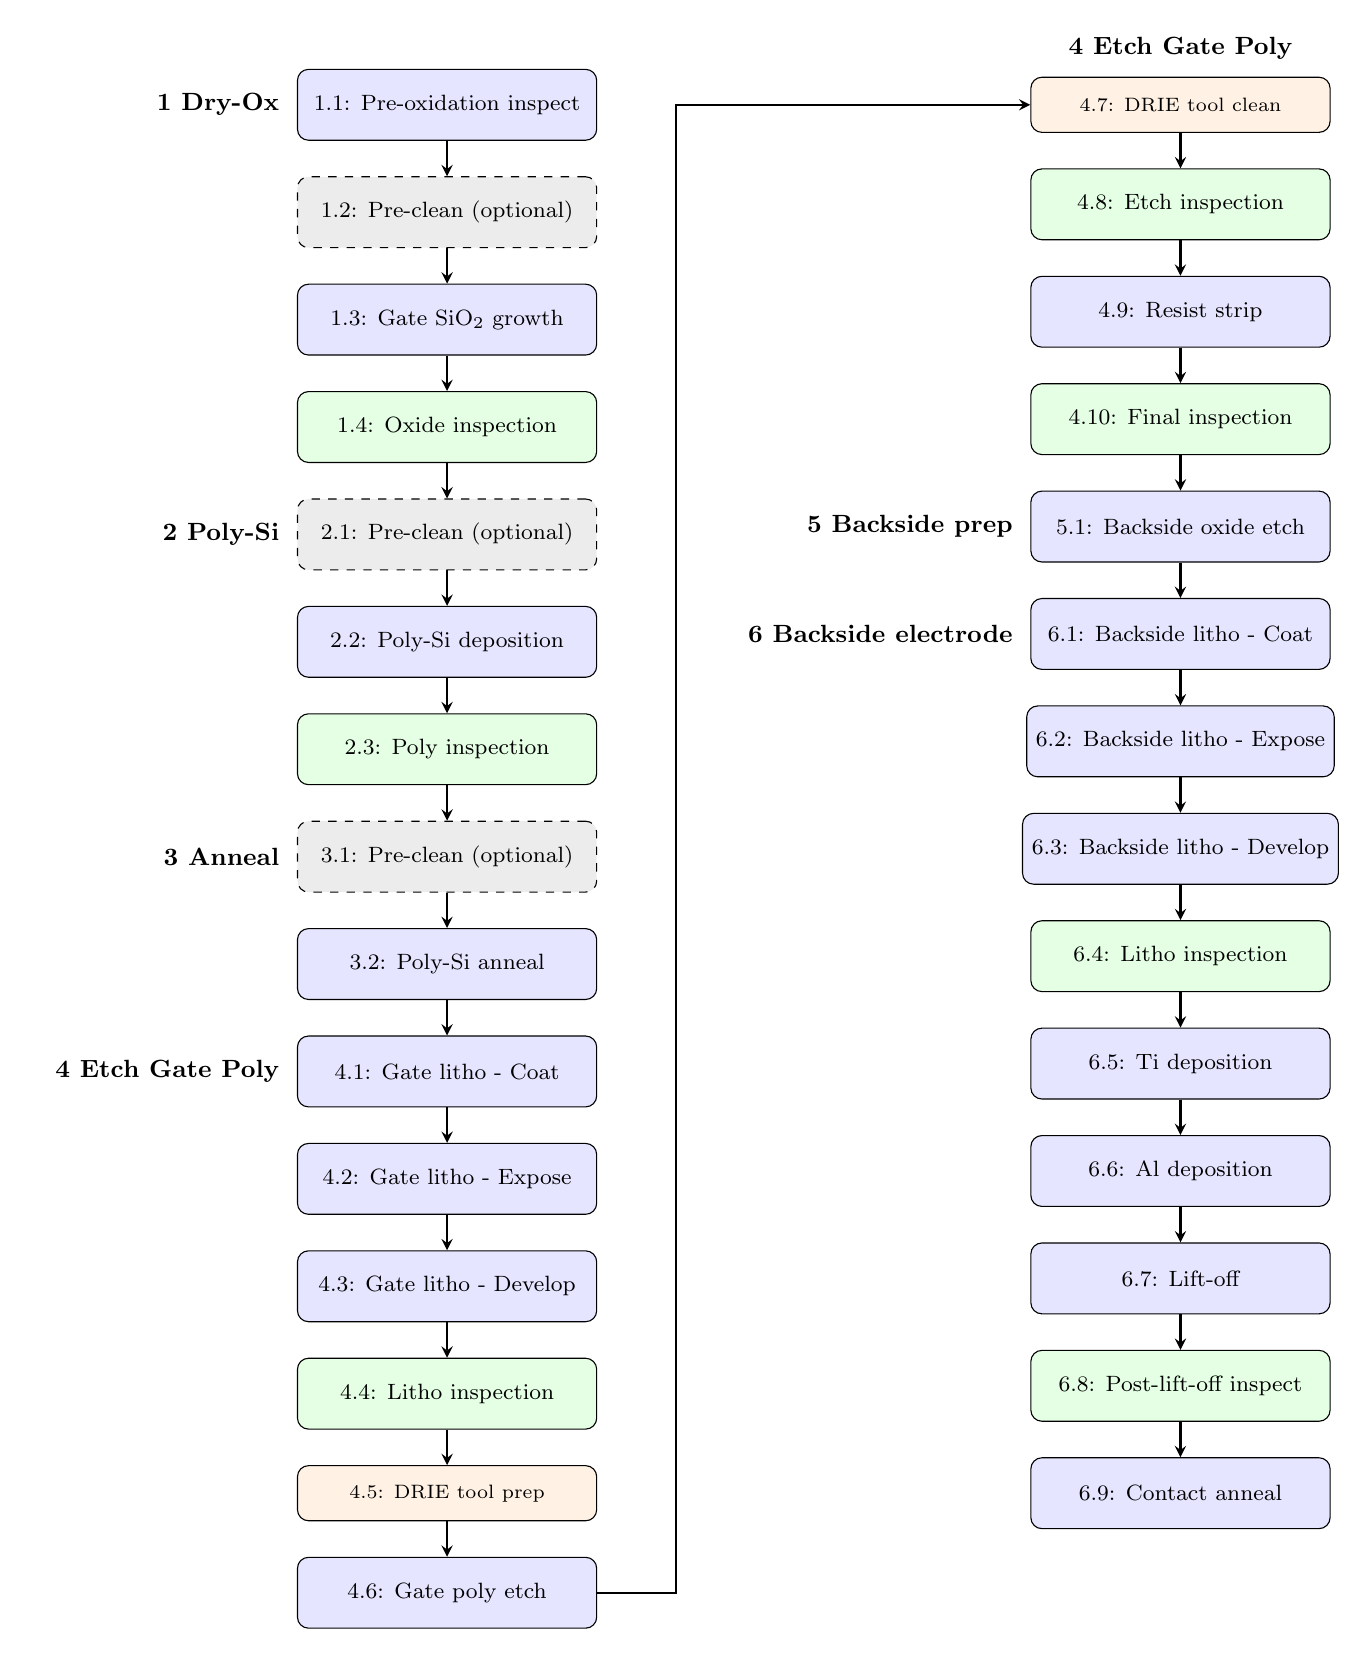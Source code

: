 \usetikzlibrary{shapes.geometric, arrows, positioning, calc}

\tikzset{
    process/.style = {rectangle, rounded corners,
        minimum width=3.8cm, minimum height=0.9cm,
        text centered, draw=black, fill=blue!10, font=\footnotesize},
    optional/.style = {rectangle, rounded corners,
        minimum width=3.8cm, minimum height=0.9cm,
        text centered, draw=black, fill=gray!15, dashed, font=\footnotesize},
    inspection/.style = {rectangle, rounded corners,
        minimum width=3.8cm, minimum height=0.9cm,
        text centered, draw=black, fill=green!10, font=\footnotesize},
    toolprep/.style = {rectangle, rounded corners,
        minimum width=3.8cm, minimum height=0.7cm,
        text centered, draw=black, fill=orange!10, font=\scriptsize},
    arrow/.style = {thick,->,>=stealth}
}
\begin{tikzpicture}[node distance=0.45cm]

% ========== COLUMN 1 ==========
% Dry-Ox Group
\node (step1) [process] {1.1: Pre-oxidation inspect};
\node (step1a) [optional, below=of step1] {1.2: Pre-clean (optional)};
\node (step2) [process, below=of step1a] {1.3: Gate SiO\textsubscript{2} growth};
\node (step2a) [inspection, below=of step2] {1.4: Oxide inspection};

% Poly-Si Group
\node (step3a) [optional, below=of step2a] {2.1: Pre-clean (optional)};
\node (step3) [process, below=of step3a] {2.2: Poly-Si deposition};
\node (step3b) [inspection, below=of step3] {2.3: Poly inspection};

% Anneal Group
\node (step4a) [optional, below=of step3b] {3.1: Pre-clean (optional)};
\node (step4) [process, below=of step4a] {3.2: Poly-Si anneal};

% Etch Gate Poly Group - Part 1
\node (step5) [process, below=of step4] {4.1: Gate litho - Coat};
\node (step6) [process, below=of step5] {4.2: Gate litho - Expose};
\node (step7) [process, below=of step6] {4.3: Gate litho - Develop};
\node (step7a) [inspection, below=of step7] {4.4: Litho inspection};
\node (step8) [toolprep, below=of step7a] {4.5: DRIE tool prep};
\node (step9) [process, below=of step8] {4.6: Gate poly etch};


% Group Labels for Column 1
\node[left=0.1cm of step1, font=\bfseries\small] {1 Dry-Ox};
\node[left=0.1cm of step3a, font=\bfseries\small] {2 Poly-Si};
\node[left=0.1cm of step4a, font=\bfseries\small] {3 Anneal};
\node[left=0.1cm of step5, font=\bfseries\small] {4 Etch Gate Poly};

% ========== COLUMN 2 ==========
% Start Column 2 to the right of Column 1
% Etch Gate Poly Group - Part 2
\node (step9a) [toolprep, right=5.5cm of step1] {4.7: DRIE tool clean};
\node (step10) [inspection, below=of step9a] {4.8: Etch inspection};
\node (step11) [process, below=of step10] {4.9: Resist strip};
\node (step11a) [inspection, below=of step11] {4.10: Final inspection};

% Backside preparation
\node (step12) [process, below=of step11a] {5.1: Backside oxide etch};

% Backside electrode Group
\node (step13) [process, below=of step12] {6.1: Backside litho - Coat};
\node (step14) [process, below=of step13] {6.2: Backside litho - Expose};
\node (step15) [process, below=of step14] {6.3: Backside litho - Develop};
\node (step15a) [inspection, below=of step15] {6.4: Litho inspection};
\node (step16) [process, below=of step15a] {6.5: Ti deposition};
\node (step17) [process, below=of step16] {6.6: Al deposition};
\node (step18) [process, below=of step17] {6.7: Lift-off};
\node (step18a) [inspection, below=of step18] {6.8: Post-lift-off inspect};
\node (step19) [process, below=of step18a] {6.9: Contact anneal};

% Group Labels for Column 2
\node[above=0.1cm of step9a, font=\bfseries\small] {4 Etch Gate Poly};
\node[left=0.1cm of step12, font=\bfseries\small] {5 Backside prep};
\node[left=0.1cm of step13, font=\bfseries\small] {6 Backside electrode};

% ========== ARROWS ==========
% Arrows in Column 1
\draw [arrow] (step1) -- (step1a);
\draw [arrow] (step1a) -- (step2);
\draw [arrow] (step2) -- (step2a);
\draw [arrow] (step2a) -- (step3a);
\draw [arrow] (step3a) -- (step3);
\draw [arrow] (step3) -- (step3b);
\draw [arrow] (step3b) -- (step4a);
\draw [arrow] (step4a) -- (step4);
\draw [arrow] (step4) -- (step5);
\draw [arrow] (step5) -- (step6);
\draw [arrow] (step6) -- (step7);
\draw [arrow] (step7) -- (step7a);
\draw [arrow] (step7a) -- (step8);
\draw [arrow] (step8) -- (step9);
%\draw [arrow] (step9) -- (step9a);

% Arrows in Column 2
\draw [arrow] (step9a) -- (step10);
\draw [arrow] (step10) -- (step11);
\draw [arrow] (step11) -- (step11a);
\draw [arrow] (step11a) -- (step12);
\draw [arrow] (step12) -- (step13);
\draw [arrow] (step13) -- (step14);
\draw [arrow] (step14) -- (step15);
\draw [arrow] (step15) -- (step15a);
\draw [arrow] (step15a) -- (step16);
\draw [arrow] (step16) -- (step17);
\draw [arrow] (step17) -- (step18);
\draw [arrow] (step18) -- (step18a);
\draw [arrow] (step18a) -- (step19);

% ========== CONNECTING ARROWS ==========
% Connect from Column 1 to Column 2 (within Step 4)
\draw [arrow] (step9.east) -- ++(1,0) |- (step9a.west);

\end{tikzpicture}